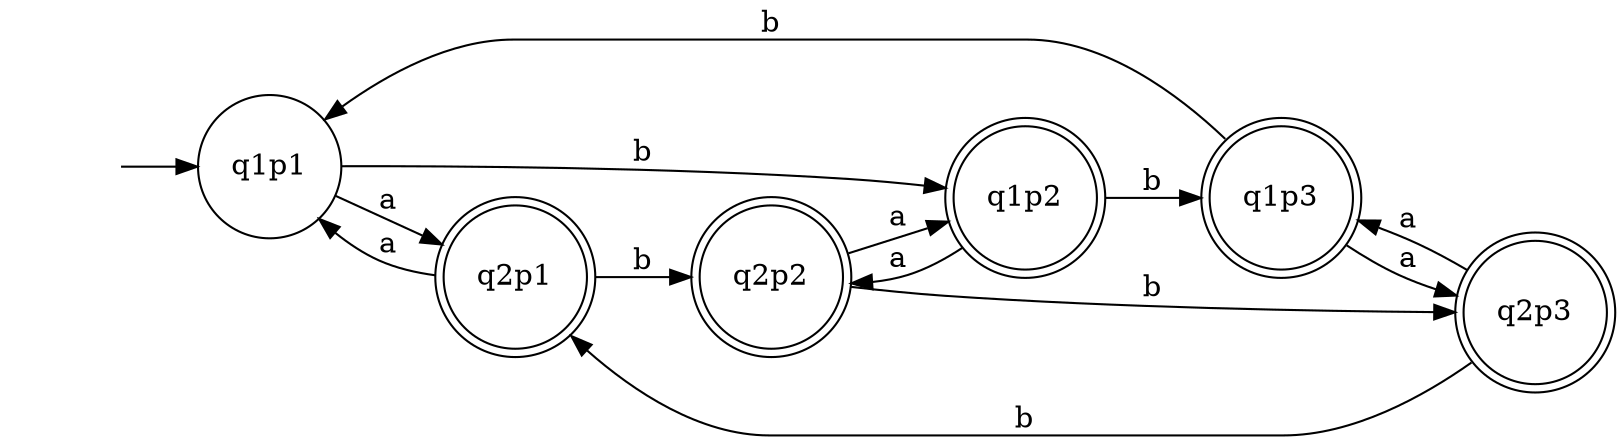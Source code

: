 digraph G {
  rankdir = LR;
  node [shape = circle]; q1p1;
  node [shape = doublecircle];

  q1p1 -> q2p1 [label = "a"];
  q1p1 -> q1p2 [label = "b"];
  q1p2 -> q2p2 [label = "a"];
  q1p2 -> q1p3 [label = "b"];
  q1p3 -> q2p3 [label = "a"];
  q1p3 -> q1p1 [label = "b"];
  q2p1 -> q1p1 [label = "a"];
  q2p1 -> q2p2 [label = "b"];
  q2p2 -> q1p2 [label = "a"];
  q2p2 -> q2p3 [label = "b"];
  q2p3 -> q1p3 [label = "a"];
  q2p3 -> q2p1 [label = "b"];

  node [shape = none, label=""]; 0;
  0 -> q1p1

}

